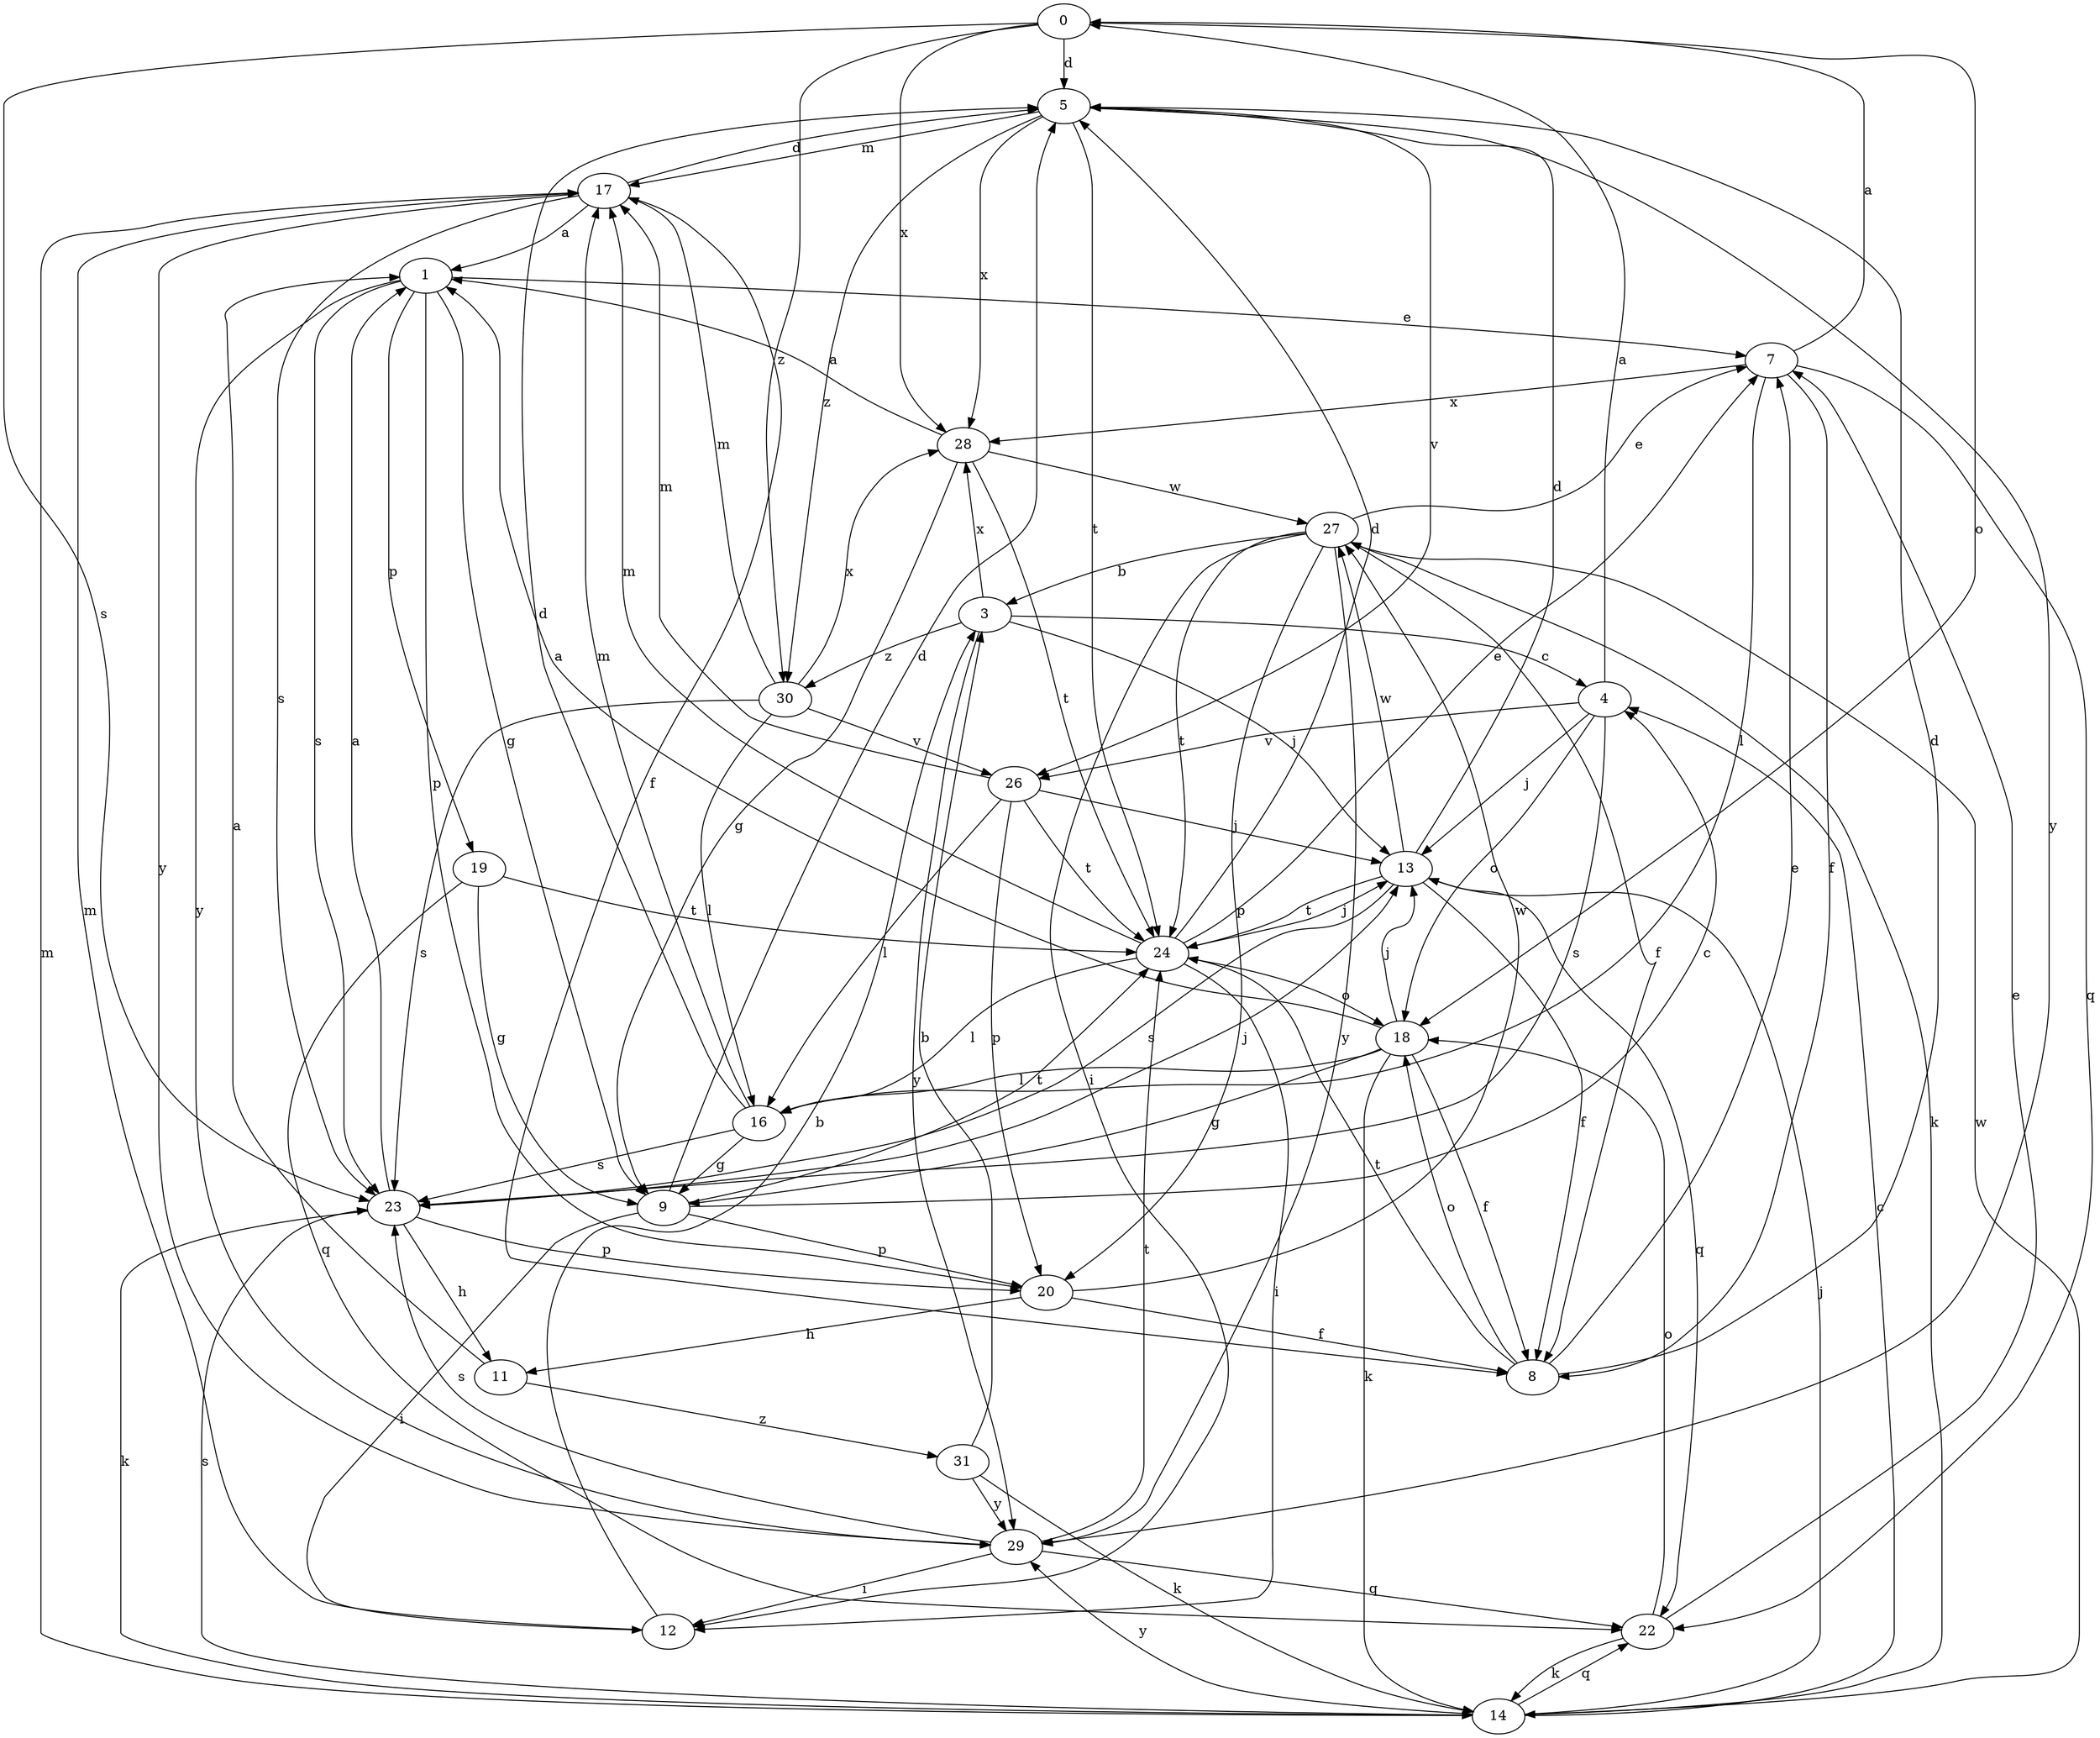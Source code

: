 strict digraph  {
0;
1;
3;
4;
5;
7;
8;
9;
11;
12;
13;
14;
16;
17;
18;
19;
20;
22;
23;
24;
26;
27;
28;
29;
30;
31;
0 -> 5  [label=d];
0 -> 18  [label=o];
0 -> 23  [label=s];
0 -> 28  [label=x];
0 -> 30  [label=z];
1 -> 7  [label=e];
1 -> 9  [label=g];
1 -> 19  [label=p];
1 -> 20  [label=p];
1 -> 23  [label=s];
1 -> 29  [label=y];
3 -> 4  [label=c];
3 -> 13  [label=j];
3 -> 28  [label=x];
3 -> 29  [label=y];
3 -> 30  [label=z];
4 -> 0  [label=a];
4 -> 13  [label=j];
4 -> 18  [label=o];
4 -> 23  [label=s];
4 -> 26  [label=v];
5 -> 17  [label=m];
5 -> 24  [label=t];
5 -> 26  [label=v];
5 -> 28  [label=x];
5 -> 29  [label=y];
5 -> 30  [label=z];
7 -> 0  [label=a];
7 -> 8  [label=f];
7 -> 16  [label=l];
7 -> 22  [label=q];
7 -> 28  [label=x];
8 -> 5  [label=d];
8 -> 7  [label=e];
8 -> 18  [label=o];
8 -> 24  [label=t];
9 -> 4  [label=c];
9 -> 5  [label=d];
9 -> 12  [label=i];
9 -> 20  [label=p];
9 -> 24  [label=t];
11 -> 1  [label=a];
11 -> 31  [label=z];
12 -> 3  [label=b];
12 -> 17  [label=m];
13 -> 5  [label=d];
13 -> 8  [label=f];
13 -> 22  [label=q];
13 -> 23  [label=s];
13 -> 24  [label=t];
13 -> 27  [label=w];
14 -> 4  [label=c];
14 -> 13  [label=j];
14 -> 17  [label=m];
14 -> 22  [label=q];
14 -> 23  [label=s];
14 -> 27  [label=w];
14 -> 29  [label=y];
16 -> 5  [label=d];
16 -> 9  [label=g];
16 -> 17  [label=m];
16 -> 23  [label=s];
17 -> 1  [label=a];
17 -> 5  [label=d];
17 -> 8  [label=f];
17 -> 23  [label=s];
17 -> 29  [label=y];
18 -> 1  [label=a];
18 -> 8  [label=f];
18 -> 9  [label=g];
18 -> 13  [label=j];
18 -> 14  [label=k];
18 -> 16  [label=l];
19 -> 9  [label=g];
19 -> 22  [label=q];
19 -> 24  [label=t];
20 -> 8  [label=f];
20 -> 11  [label=h];
20 -> 27  [label=w];
22 -> 7  [label=e];
22 -> 14  [label=k];
22 -> 18  [label=o];
23 -> 1  [label=a];
23 -> 11  [label=h];
23 -> 13  [label=j];
23 -> 14  [label=k];
23 -> 20  [label=p];
24 -> 5  [label=d];
24 -> 7  [label=e];
24 -> 12  [label=i];
24 -> 13  [label=j];
24 -> 16  [label=l];
24 -> 17  [label=m];
24 -> 18  [label=o];
26 -> 13  [label=j];
26 -> 16  [label=l];
26 -> 17  [label=m];
26 -> 20  [label=p];
26 -> 24  [label=t];
27 -> 3  [label=b];
27 -> 7  [label=e];
27 -> 8  [label=f];
27 -> 12  [label=i];
27 -> 14  [label=k];
27 -> 20  [label=p];
27 -> 24  [label=t];
27 -> 29  [label=y];
28 -> 1  [label=a];
28 -> 9  [label=g];
28 -> 24  [label=t];
28 -> 27  [label=w];
29 -> 12  [label=i];
29 -> 22  [label=q];
29 -> 23  [label=s];
29 -> 24  [label=t];
30 -> 16  [label=l];
30 -> 17  [label=m];
30 -> 23  [label=s];
30 -> 26  [label=v];
30 -> 28  [label=x];
31 -> 3  [label=b];
31 -> 14  [label=k];
31 -> 29  [label=y];
}
